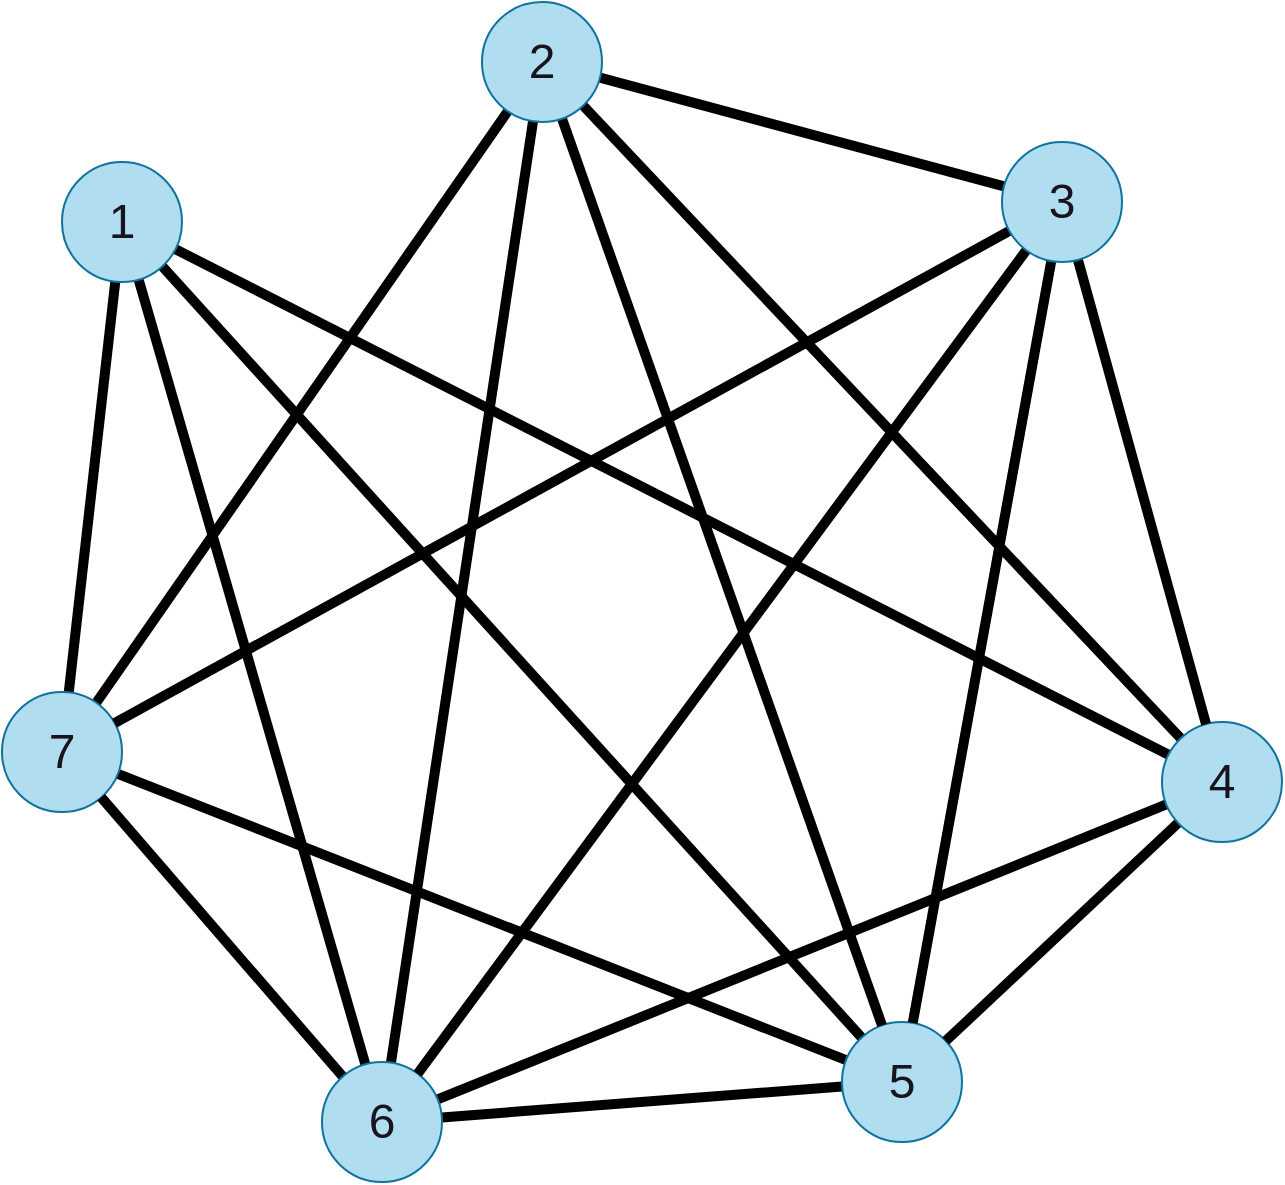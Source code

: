 <mxfile>
    <diagram id="oR5SH7QbYuMdXyNvKvRi" name="第 1 页">
        <mxGraphModel dx="732" dy="604" grid="1" gridSize="10" guides="1" tooltips="1" connect="1" arrows="1" fold="1" page="1" pageScale="1" pageWidth="827" pageHeight="1169" background="#ffffff" math="0" shadow="0">
            <root>
                <mxCell id="0"/>
                <mxCell id="1" parent="0"/>
                <mxCell id="9" style="edgeStyle=none;html=1;fontSize=24;fontColor=#18141d;endArrow=none;endFill=0;strokeWidth=5;strokeColor=#000000;" edge="1" parent="1" source="2" target="6">
                    <mxGeometry relative="1" as="geometry"/>
                </mxCell>
                <mxCell id="10" style="edgeStyle=none;html=1;strokeColor=#000000;strokeWidth=5;fontSize=24;fontColor=#18141d;endArrow=none;endFill=0;" edge="1" parent="1" source="2" target="3">
                    <mxGeometry relative="1" as="geometry"/>
                </mxCell>
                <mxCell id="11" style="edgeStyle=none;html=1;strokeColor=#000000;strokeWidth=5;fontSize=24;fontColor=#18141d;endArrow=none;endFill=0;" edge="1" parent="1" source="2" target="7">
                    <mxGeometry relative="1" as="geometry"/>
                </mxCell>
                <mxCell id="12" style="edgeStyle=none;html=1;strokeColor=#000000;strokeWidth=5;fontSize=24;fontColor=#18141d;endArrow=none;endFill=0;" edge="1" parent="1" source="2" target="5">
                    <mxGeometry relative="1" as="geometry"/>
                </mxCell>
                <mxCell id="2" value="&lt;font style=&quot;font-size: 24px;&quot; color=&quot;#18141d&quot;&gt;1&lt;/font&gt;" style="ellipse;whiteSpace=wrap;html=1;aspect=fixed;fillColor=#b1ddf0;strokeColor=#10739e;" vertex="1" parent="1">
                    <mxGeometry x="90" y="260" width="60" height="60" as="geometry"/>
                </mxCell>
                <mxCell id="25" style="edgeStyle=none;html=1;strokeColor=#000000;strokeWidth=5;fontSize=24;fontColor=#18141d;endArrow=none;endFill=0;" edge="1" parent="1" source="3" target="7">
                    <mxGeometry relative="1" as="geometry"/>
                </mxCell>
                <mxCell id="26" style="edgeStyle=none;html=1;strokeColor=#000000;strokeWidth=5;fontSize=24;fontColor=#18141d;endArrow=none;endFill=0;" edge="1" parent="1" source="3" target="5">
                    <mxGeometry relative="1" as="geometry"/>
                </mxCell>
                <mxCell id="3" value="&lt;font style=&quot;font-size: 24px;&quot; color=&quot;#18141d&quot;&gt;5&lt;/font&gt;" style="ellipse;whiteSpace=wrap;html=1;aspect=fixed;fillColor=#b1ddf0;strokeColor=#10739e;" vertex="1" parent="1">
                    <mxGeometry x="480" y="690" width="60" height="60" as="geometry"/>
                </mxCell>
                <mxCell id="13" style="edgeStyle=none;html=1;strokeColor=#000000;strokeWidth=5;fontSize=24;fontColor=#18141d;endArrow=none;endFill=0;" edge="1" parent="1" source="4" target="8">
                    <mxGeometry relative="1" as="geometry"/>
                </mxCell>
                <mxCell id="14" style="edgeStyle=none;html=1;strokeColor=#000000;strokeWidth=5;fontSize=24;fontColor=#18141d;endArrow=none;endFill=0;" edge="1" parent="1" source="4" target="6">
                    <mxGeometry relative="1" as="geometry"/>
                </mxCell>
                <mxCell id="15" style="edgeStyle=none;html=1;strokeColor=#000000;strokeWidth=5;fontSize=24;fontColor=#18141d;endArrow=none;endFill=0;" edge="1" parent="1" source="4" target="3">
                    <mxGeometry relative="1" as="geometry"/>
                </mxCell>
                <mxCell id="16" style="edgeStyle=none;html=1;strokeColor=#000000;strokeWidth=5;fontSize=24;fontColor=#18141d;endArrow=none;endFill=0;" edge="1" parent="1" source="4" target="7">
                    <mxGeometry relative="1" as="geometry"/>
                </mxCell>
                <mxCell id="17" style="edgeStyle=none;html=1;strokeColor=#000000;strokeWidth=5;fontSize=24;fontColor=#18141d;endArrow=none;endFill=0;" edge="1" parent="1" source="4" target="5">
                    <mxGeometry relative="1" as="geometry"/>
                </mxCell>
                <mxCell id="4" value="&lt;font style=&quot;font-size: 24px;&quot; color=&quot;#18141d&quot;&gt;2&lt;/font&gt;" style="ellipse;whiteSpace=wrap;html=1;aspect=fixed;fillColor=#b1ddf0;strokeColor=#10739e;" vertex="1" parent="1">
                    <mxGeometry x="300" y="180" width="60" height="60" as="geometry"/>
                </mxCell>
                <mxCell id="5" value="&lt;font style=&quot;font-size: 24px;&quot; color=&quot;#18141d&quot;&gt;7&lt;/font&gt;" style="ellipse;whiteSpace=wrap;html=1;aspect=fixed;fillColor=#b1ddf0;strokeColor=#10739e;" vertex="1" parent="1">
                    <mxGeometry x="60" y="525" width="60" height="60" as="geometry"/>
                </mxCell>
                <mxCell id="23" style="edgeStyle=none;html=1;strokeColor=#000000;strokeWidth=5;fontSize=24;fontColor=#18141d;endArrow=none;endFill=0;" edge="1" parent="1" source="6" target="3">
                    <mxGeometry relative="1" as="geometry"/>
                </mxCell>
                <mxCell id="24" style="edgeStyle=none;html=1;strokeColor=#000000;strokeWidth=5;fontSize=24;fontColor=#18141d;endArrow=none;endFill=0;" edge="1" parent="1" source="6" target="7">
                    <mxGeometry relative="1" as="geometry"/>
                </mxCell>
                <mxCell id="6" value="&lt;font style=&quot;font-size: 24px;&quot; color=&quot;#18141d&quot;&gt;4&lt;/font&gt;" style="ellipse;whiteSpace=wrap;html=1;aspect=fixed;fillColor=#b1ddf0;strokeColor=#10739e;" vertex="1" parent="1">
                    <mxGeometry x="640" y="540" width="60" height="60" as="geometry"/>
                </mxCell>
                <mxCell id="27" style="edgeStyle=none;html=1;strokeColor=#000000;strokeWidth=5;fontSize=24;fontColor=#18141d;endArrow=none;endFill=0;" edge="1" parent="1" source="7" target="5">
                    <mxGeometry relative="1" as="geometry"/>
                </mxCell>
                <mxCell id="7" value="&lt;font style=&quot;font-size: 24px;&quot; color=&quot;#18141d&quot;&gt;6&lt;/font&gt;" style="ellipse;whiteSpace=wrap;html=1;aspect=fixed;fillColor=#b1ddf0;strokeColor=#10739e;" vertex="1" parent="1">
                    <mxGeometry x="220" y="710" width="60" height="60" as="geometry"/>
                </mxCell>
                <mxCell id="18" style="edgeStyle=none;html=1;strokeColor=#000000;strokeWidth=5;fontSize=24;fontColor=#18141d;endArrow=none;endFill=0;" edge="1" parent="1" source="8" target="6">
                    <mxGeometry relative="1" as="geometry"/>
                </mxCell>
                <mxCell id="19" style="edgeStyle=none;html=1;strokeColor=#000000;strokeWidth=5;fontSize=24;fontColor=#18141d;endArrow=none;endFill=0;" edge="1" parent="1" source="8" target="3">
                    <mxGeometry relative="1" as="geometry"/>
                </mxCell>
                <mxCell id="20" style="edgeStyle=none;html=1;strokeColor=#000000;strokeWidth=5;fontSize=24;fontColor=#18141d;endArrow=none;endFill=0;" edge="1" parent="1" source="8" target="7">
                    <mxGeometry relative="1" as="geometry"/>
                </mxCell>
                <mxCell id="21" style="edgeStyle=none;html=1;strokeColor=#000000;strokeWidth=5;fontSize=24;fontColor=#18141d;endArrow=none;endFill=0;" edge="1" parent="1" source="8" target="5">
                    <mxGeometry relative="1" as="geometry"/>
                </mxCell>
                <mxCell id="8" value="&lt;font style=&quot;font-size: 24px;&quot; color=&quot;#18141d&quot;&gt;3&lt;/font&gt;" style="ellipse;whiteSpace=wrap;html=1;aspect=fixed;fillColor=#b1ddf0;strokeColor=#10739e;" vertex="1" parent="1">
                    <mxGeometry x="560" y="250" width="60" height="60" as="geometry"/>
                </mxCell>
            </root>
        </mxGraphModel>
    </diagram>
</mxfile>

